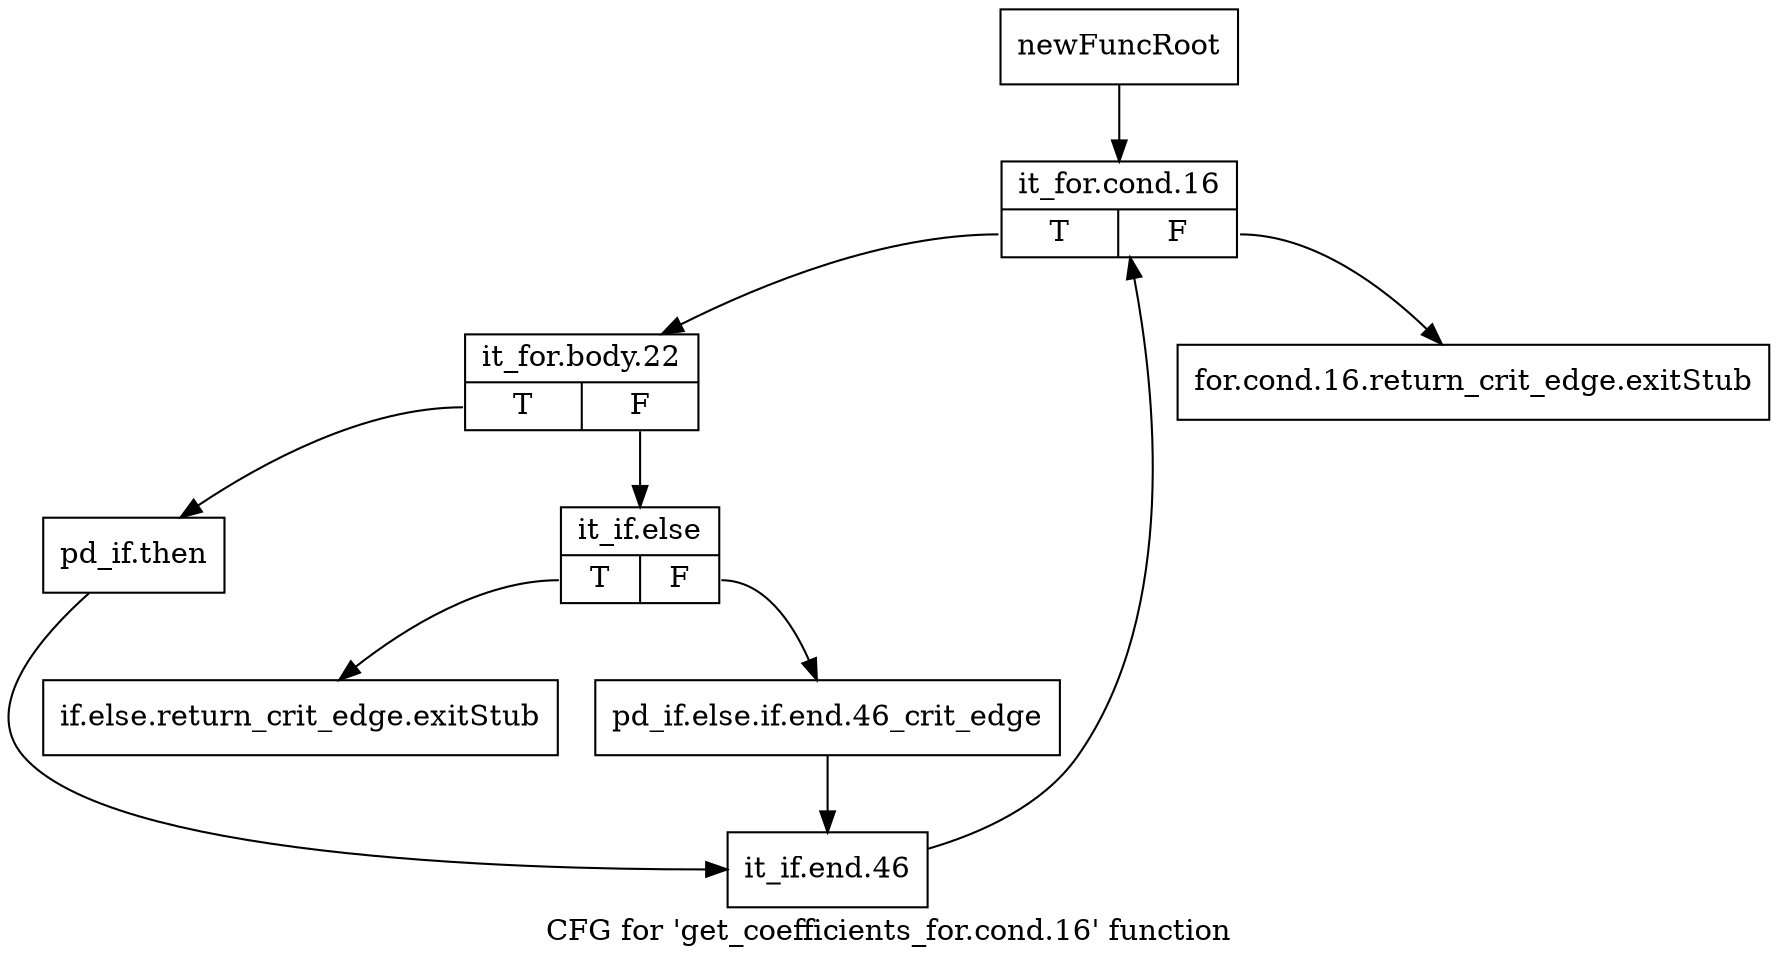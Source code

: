 digraph "CFG for 'get_coefficients_for.cond.16' function" {
	label="CFG for 'get_coefficients_for.cond.16' function";

	Node0xaa6f0d0 [shape=record,label="{newFuncRoot}"];
	Node0xaa6f0d0 -> Node0xaa6f1c0;
	Node0xaa6f120 [shape=record,label="{for.cond.16.return_crit_edge.exitStub}"];
	Node0xaa6f170 [shape=record,label="{if.else.return_crit_edge.exitStub}"];
	Node0xaa6f1c0 [shape=record,label="{it_for.cond.16|{<s0>T|<s1>F}}"];
	Node0xaa6f1c0:s0 -> Node0xaa6f210;
	Node0xaa6f1c0:s1 -> Node0xaa6f120;
	Node0xaa6f210 [shape=record,label="{it_for.body.22|{<s0>T|<s1>F}}"];
	Node0xaa6f210:s0 -> Node0xaa6f300;
	Node0xaa6f210:s1 -> Node0xaa6f260;
	Node0xaa6f260 [shape=record,label="{it_if.else|{<s0>T|<s1>F}}"];
	Node0xaa6f260:s0 -> Node0xaa6f170;
	Node0xaa6f260:s1 -> Node0xaa6f2b0;
	Node0xaa6f2b0 [shape=record,label="{pd_if.else.if.end.46_crit_edge}"];
	Node0xaa6f2b0 -> Node0xaa6f350;
	Node0xaa6f300 [shape=record,label="{pd_if.then}"];
	Node0xaa6f300 -> Node0xaa6f350;
	Node0xaa6f350 [shape=record,label="{it_if.end.46}"];
	Node0xaa6f350 -> Node0xaa6f1c0;
}
